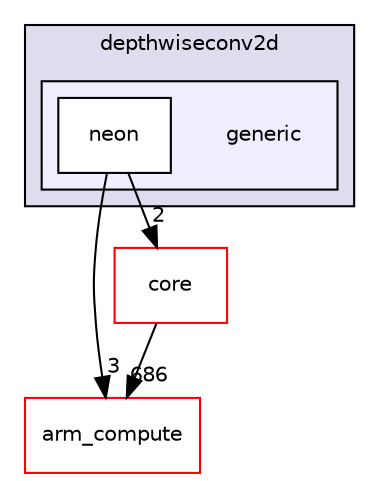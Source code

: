 digraph "src/cpu/kernels/depthwiseconv2d/generic" {
  compound=true
  node [ fontsize="10", fontname="Helvetica"];
  edge [ labelfontsize="10", labelfontname="Helvetica"];
  subgraph clusterdir_6ea70737f7957110aafe418ec507e756 {
    graph [ bgcolor="#ddddee", pencolor="black", label="depthwiseconv2d" fontname="Helvetica", fontsize="10", URL="dir_6ea70737f7957110aafe418ec507e756.xhtml"]
  subgraph clusterdir_eaa5e6f503e04e7a59bfa7670ffbd507 {
    graph [ bgcolor="#eeeeff", pencolor="black", label="" URL="dir_eaa5e6f503e04e7a59bfa7670ffbd507.xhtml"];
    dir_eaa5e6f503e04e7a59bfa7670ffbd507 [shape=plaintext label="generic"];
  dir_977d095e705204645eb5f61ea73ccab0 [shape=box label="neon" fillcolor="white" style="filled" URL="dir_977d095e705204645eb5f61ea73ccab0.xhtml"];
  }
  }
  dir_214608ef36d61442cb2b0c1c4e9a7def [shape=box label="arm_compute" fillcolor="white" style="filled" color="red" URL="dir_214608ef36d61442cb2b0c1c4e9a7def.xhtml"];
  dir_aebb8dcc11953d78e620bbef0b9e2183 [shape=box label="core" fillcolor="white" style="filled" color="red" URL="dir_aebb8dcc11953d78e620bbef0b9e2183.xhtml"];
  dir_aebb8dcc11953d78e620bbef0b9e2183->dir_214608ef36d61442cb2b0c1c4e9a7def [headlabel="686", labeldistance=1.5 headhref="dir_000017_000000.xhtml"];
  dir_977d095e705204645eb5f61ea73ccab0->dir_214608ef36d61442cb2b0c1c4e9a7def [headlabel="3", labeldistance=1.5 headhref="dir_000433_000000.xhtml"];
  dir_977d095e705204645eb5f61ea73ccab0->dir_aebb8dcc11953d78e620bbef0b9e2183 [headlabel="2", labeldistance=1.5 headhref="dir_000433_000017.xhtml"];
}
